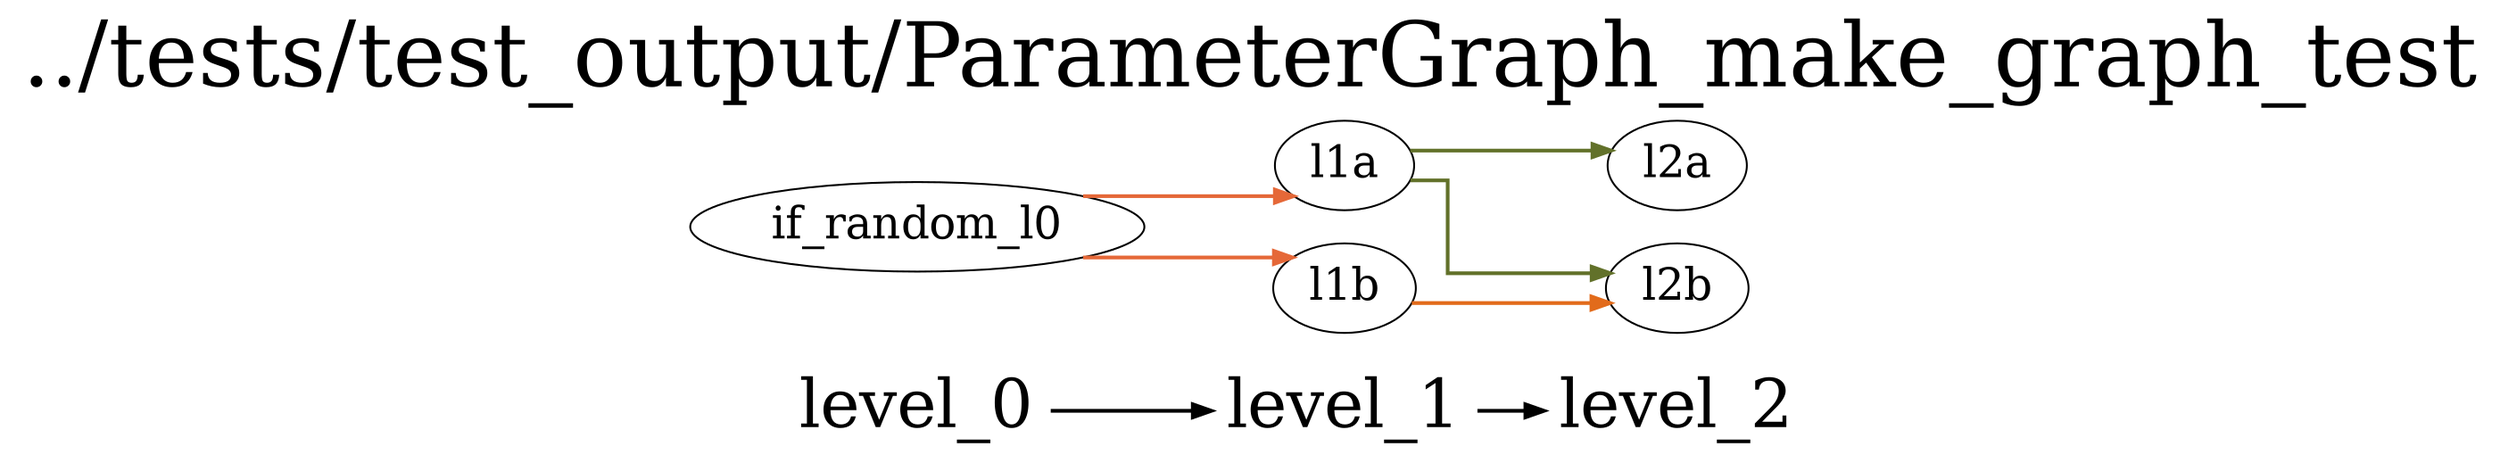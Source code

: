 digraph G {
          splines=ortho;
          fontsize = 48;
          rankdir = "LR";
          node[fontsize=24];
          edge[penwidth=2];
          {
          node [shape=plaintext fontsize=36];
          level_0 -> 
          level_1 -> 
          level_2
          }
          {rank = same;
          level_0;
          if_random_l0;
          }
          {rank = same;
          level_1;
          l1a;
          l1b;
          }
          {rank = same;
          level_2;
          l2a;
          l2b;
          }
          l1a -> l2b [color="#62712A"];
          l1a -> l2a [color="#62712A"];
          l2b ;
          if_random_l0 -> l1a [color="#E56838"];
          if_random_l0 -> l1b [color="#E56838"];
          l1b -> l2b [color="#E26B1B"];
          l2a ;
          labelloc = "t";
          label = "../tests/test_output/ParameterGraph_make_graph_test";
}